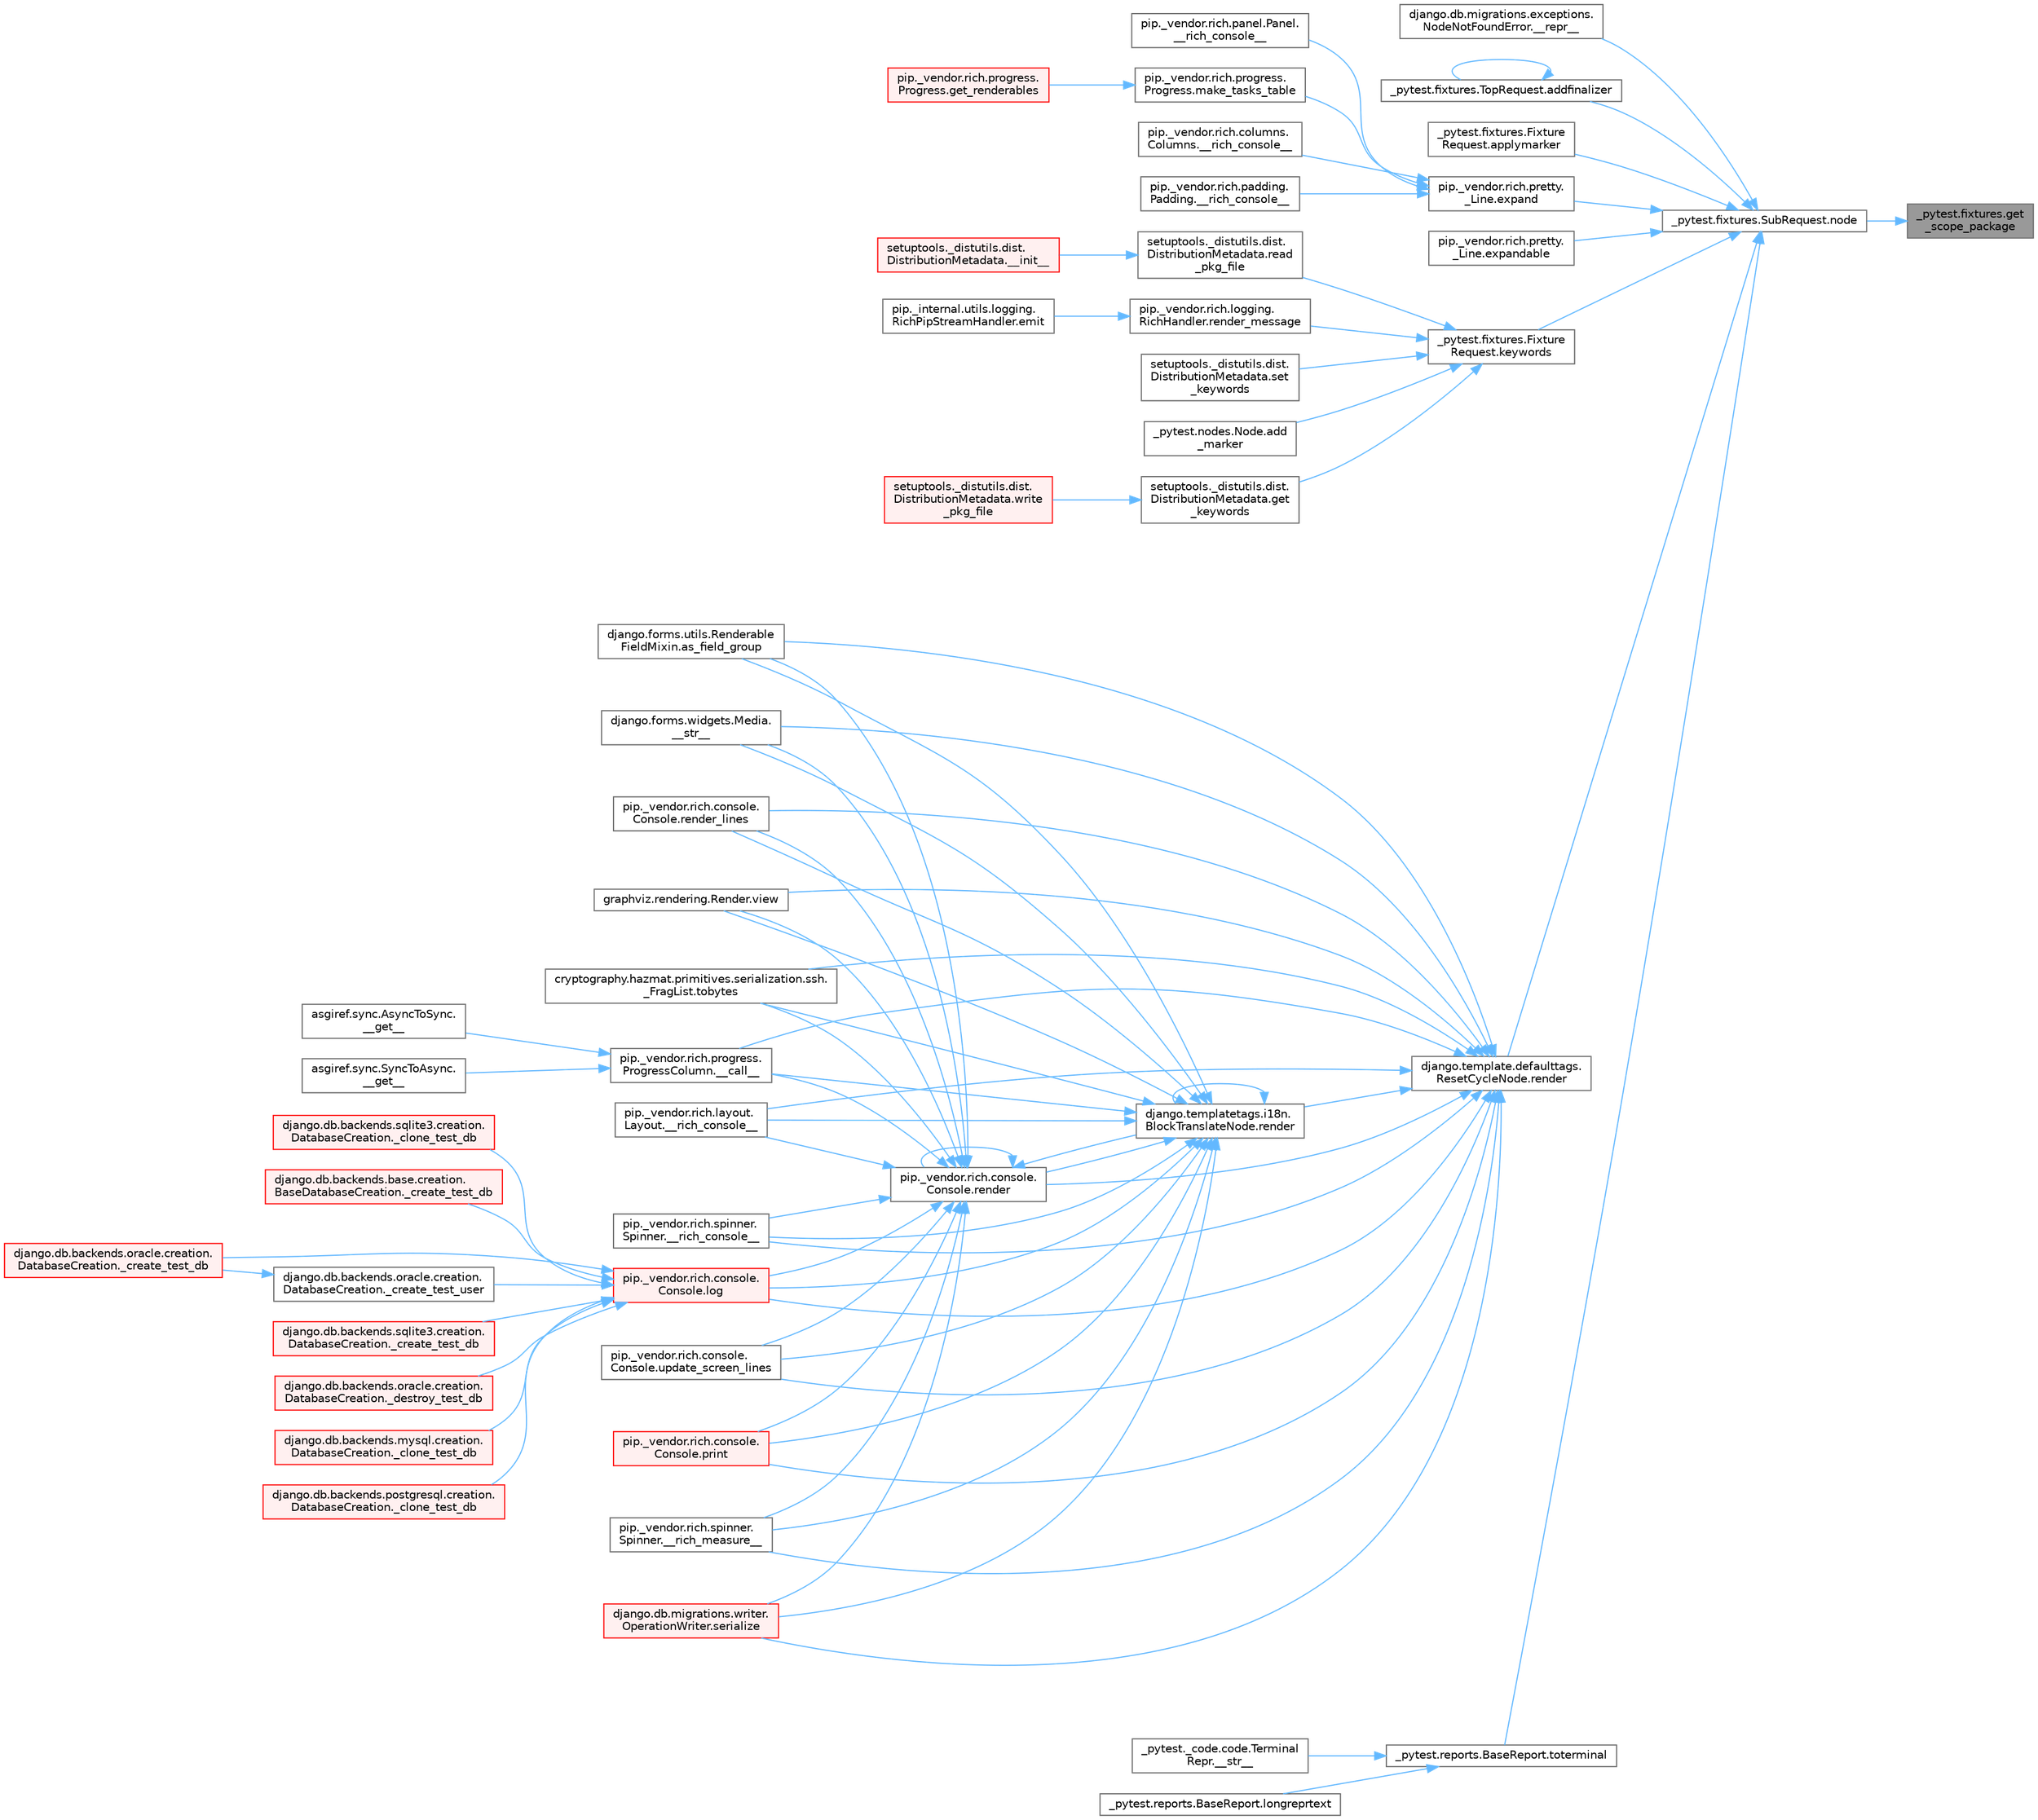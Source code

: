 digraph "_pytest.fixtures.get_scope_package"
{
 // LATEX_PDF_SIZE
  bgcolor="transparent";
  edge [fontname=Helvetica,fontsize=10,labelfontname=Helvetica,labelfontsize=10];
  node [fontname=Helvetica,fontsize=10,shape=box,height=0.2,width=0.4];
  rankdir="RL";
  Node1 [id="Node000001",label="_pytest.fixtures.get\l_scope_package",height=0.2,width=0.4,color="gray40", fillcolor="grey60", style="filled", fontcolor="black",tooltip=" "];
  Node1 -> Node2 [id="edge1_Node000001_Node000002",dir="back",color="steelblue1",style="solid",tooltip=" "];
  Node2 [id="Node000002",label="_pytest.fixtures.SubRequest.node",height=0.2,width=0.4,color="grey40", fillcolor="white", style="filled",URL="$class__pytest_1_1fixtures_1_1_sub_request.html#a7db106ca65e6a66a41699bbee5565c0a",tooltip=" "];
  Node2 -> Node3 [id="edge2_Node000002_Node000003",dir="back",color="steelblue1",style="solid",tooltip=" "];
  Node3 [id="Node000003",label="django.db.migrations.exceptions.\lNodeNotFoundError.__repr__",height=0.2,width=0.4,color="grey40", fillcolor="white", style="filled",URL="$classdjango_1_1db_1_1migrations_1_1exceptions_1_1_node_not_found_error.html#aeab1e400d86525529dba0a2e0c89b36b",tooltip=" "];
  Node2 -> Node4 [id="edge3_Node000002_Node000004",dir="back",color="steelblue1",style="solid",tooltip=" "];
  Node4 [id="Node000004",label="_pytest.fixtures.TopRequest.addfinalizer",height=0.2,width=0.4,color="grey40", fillcolor="white", style="filled",URL="$class__pytest_1_1fixtures_1_1_top_request.html#af4f7e35bebb757ed491840b002b88ad7",tooltip=" "];
  Node4 -> Node4 [id="edge4_Node000004_Node000004",dir="back",color="steelblue1",style="solid",tooltip=" "];
  Node2 -> Node5 [id="edge5_Node000002_Node000005",dir="back",color="steelblue1",style="solid",tooltip=" "];
  Node5 [id="Node000005",label="_pytest.fixtures.Fixture\lRequest.applymarker",height=0.2,width=0.4,color="grey40", fillcolor="white", style="filled",URL="$class__pytest_1_1fixtures_1_1_fixture_request.html#ac920f1ed17b45ce70be934c509d083a9",tooltip=" "];
  Node2 -> Node6 [id="edge6_Node000002_Node000006",dir="back",color="steelblue1",style="solid",tooltip=" "];
  Node6 [id="Node000006",label="pip._vendor.rich.pretty.\l_Line.expand",height=0.2,width=0.4,color="grey40", fillcolor="white", style="filled",URL="$classpip_1_1__vendor_1_1rich_1_1pretty_1_1___line.html#a41a6ede72c0e0f5e6077839374bbc730",tooltip=" "];
  Node6 -> Node7 [id="edge7_Node000006_Node000007",dir="back",color="steelblue1",style="solid",tooltip=" "];
  Node7 [id="Node000007",label="pip._vendor.rich.columns.\lColumns.__rich_console__",height=0.2,width=0.4,color="grey40", fillcolor="white", style="filled",URL="$classpip_1_1__vendor_1_1rich_1_1columns_1_1_columns.html#aaae297ec38827f15d1d15327be4e4a12",tooltip=" "];
  Node6 -> Node8 [id="edge8_Node000006_Node000008",dir="back",color="steelblue1",style="solid",tooltip=" "];
  Node8 [id="Node000008",label="pip._vendor.rich.padding.\lPadding.__rich_console__",height=0.2,width=0.4,color="grey40", fillcolor="white", style="filled",URL="$classpip_1_1__vendor_1_1rich_1_1padding_1_1_padding.html#a23e27b4fb591fa1a4b6a04c497729077",tooltip=" "];
  Node6 -> Node9 [id="edge9_Node000006_Node000009",dir="back",color="steelblue1",style="solid",tooltip=" "];
  Node9 [id="Node000009",label="pip._vendor.rich.panel.Panel.\l__rich_console__",height=0.2,width=0.4,color="grey40", fillcolor="white", style="filled",URL="$classpip_1_1__vendor_1_1rich_1_1panel_1_1_panel.html#a6c612abd2dc827e0625fba926d709fb6",tooltip=" "];
  Node6 -> Node10 [id="edge10_Node000006_Node000010",dir="back",color="steelblue1",style="solid",tooltip=" "];
  Node10 [id="Node000010",label="pip._vendor.rich.progress.\lProgress.make_tasks_table",height=0.2,width=0.4,color="grey40", fillcolor="white", style="filled",URL="$classpip_1_1__vendor_1_1rich_1_1progress_1_1_progress.html#a42f4570b586d6cc467773cc7303b830d",tooltip=" "];
  Node10 -> Node11 [id="edge11_Node000010_Node000011",dir="back",color="steelblue1",style="solid",tooltip=" "];
  Node11 [id="Node000011",label="pip._vendor.rich.progress.\lProgress.get_renderables",height=0.2,width=0.4,color="red", fillcolor="#FFF0F0", style="filled",URL="$classpip_1_1__vendor_1_1rich_1_1progress_1_1_progress.html#ae329cb9b10713e0971717cebcf2d234f",tooltip=" "];
  Node2 -> Node3184 [id="edge12_Node000002_Node003184",dir="back",color="steelblue1",style="solid",tooltip=" "];
  Node3184 [id="Node003184",label="pip._vendor.rich.pretty.\l_Line.expandable",height=0.2,width=0.4,color="grey40", fillcolor="white", style="filled",URL="$classpip_1_1__vendor_1_1rich_1_1pretty_1_1___line.html#a3249a1c8f8bc712ec116e52c47024fc6",tooltip=" "];
  Node2 -> Node3185 [id="edge13_Node000002_Node003185",dir="back",color="steelblue1",style="solid",tooltip=" "];
  Node3185 [id="Node003185",label="_pytest.fixtures.Fixture\lRequest.keywords",height=0.2,width=0.4,color="grey40", fillcolor="white", style="filled",URL="$class__pytest_1_1fixtures_1_1_fixture_request.html#a5f3dcdc2c5f89a17d0669f23412ea34b",tooltip=" "];
  Node3185 -> Node3186 [id="edge14_Node003185_Node003186",dir="back",color="steelblue1",style="solid",tooltip=" "];
  Node3186 [id="Node003186",label="_pytest.nodes.Node.add\l_marker",height=0.2,width=0.4,color="grey40", fillcolor="white", style="filled",URL="$class__pytest_1_1nodes_1_1_node.html#a7b6ae62bc760ed7c93532afb89e63c30",tooltip=" "];
  Node3185 -> Node3187 [id="edge15_Node003185_Node003187",dir="back",color="steelblue1",style="solid",tooltip=" "];
  Node3187 [id="Node003187",label="setuptools._distutils.dist.\lDistributionMetadata.get\l_keywords",height=0.2,width=0.4,color="grey40", fillcolor="white", style="filled",URL="$classsetuptools_1_1__distutils_1_1dist_1_1_distribution_metadata.html#ade85519fe7eeecaac4aaf57bafedbdf1",tooltip=" "];
  Node3187 -> Node598 [id="edge16_Node003187_Node000598",dir="back",color="steelblue1",style="solid",tooltip=" "];
  Node598 [id="Node000598",label="setuptools._distutils.dist.\lDistributionMetadata.write\l_pkg_file",height=0.2,width=0.4,color="red", fillcolor="#FFF0F0", style="filled",URL="$classsetuptools_1_1__distutils_1_1dist_1_1_distribution_metadata.html#a2a55009e9d487a82234459fb242f4be0",tooltip=" "];
  Node3185 -> Node774 [id="edge17_Node003185_Node000774",dir="back",color="steelblue1",style="solid",tooltip=" "];
  Node774 [id="Node000774",label="setuptools._distutils.dist.\lDistributionMetadata.read\l_pkg_file",height=0.2,width=0.4,color="grey40", fillcolor="white", style="filled",URL="$classsetuptools_1_1__distutils_1_1dist_1_1_distribution_metadata.html#a7efe01ce942992105bfa0866706a2f20",tooltip=" "];
  Node774 -> Node775 [id="edge18_Node000774_Node000775",dir="back",color="steelblue1",style="solid",tooltip=" "];
  Node775 [id="Node000775",label="setuptools._distutils.dist.\lDistributionMetadata.__init__",height=0.2,width=0.4,color="red", fillcolor="#FFF0F0", style="filled",URL="$classsetuptools_1_1__distutils_1_1dist_1_1_distribution_metadata.html#a9bb96b84b0e1b192123f7d73c778a97b",tooltip=" "];
  Node3185 -> Node3188 [id="edge19_Node003185_Node003188",dir="back",color="steelblue1",style="solid",tooltip=" "];
  Node3188 [id="Node003188",label="pip._vendor.rich.logging.\lRichHandler.render_message",height=0.2,width=0.4,color="grey40", fillcolor="white", style="filled",URL="$classpip_1_1__vendor_1_1rich_1_1logging_1_1_rich_handler.html#a9107db7a8c42f02d46e5b88f309d38c6",tooltip=" "];
  Node3188 -> Node587 [id="edge20_Node003188_Node000587",dir="back",color="steelblue1",style="solid",tooltip=" "];
  Node587 [id="Node000587",label="pip._internal.utils.logging.\lRichPipStreamHandler.emit",height=0.2,width=0.4,color="grey40", fillcolor="white", style="filled",URL="$classpip_1_1__internal_1_1utils_1_1logging_1_1_rich_pip_stream_handler.html#ad9f05ef5ca9f8e35a17f0786341ede5e",tooltip=" "];
  Node3185 -> Node3189 [id="edge21_Node003185_Node003189",dir="back",color="steelblue1",style="solid",tooltip=" "];
  Node3189 [id="Node003189",label="setuptools._distutils.dist.\lDistributionMetadata.set\l_keywords",height=0.2,width=0.4,color="grey40", fillcolor="white", style="filled",URL="$classsetuptools_1_1__distutils_1_1dist_1_1_distribution_metadata.html#ae3f1f722eb6246ce3b9ac2264ade8be8",tooltip=" "];
  Node2 -> Node3190 [id="edge22_Node000002_Node003190",dir="back",color="steelblue1",style="solid",tooltip=" "];
  Node3190 [id="Node003190",label="django.template.defaulttags.\lResetCycleNode.render",height=0.2,width=0.4,color="grey40", fillcolor="white", style="filled",URL="$classdjango_1_1template_1_1defaulttags_1_1_reset_cycle_node.html#ab092ee03071c930109576881ed934516",tooltip=" "];
  Node3190 -> Node62 [id="edge23_Node003190_Node000062",dir="back",color="steelblue1",style="solid",tooltip=" "];
  Node62 [id="Node000062",label="pip._vendor.rich.progress.\lProgressColumn.__call__",height=0.2,width=0.4,color="grey40", fillcolor="white", style="filled",URL="$classpip_1_1__vendor_1_1rich_1_1progress_1_1_progress_column.html#ae0c399be74222f949edb0fa5324cf6ea",tooltip=" "];
  Node62 -> Node63 [id="edge24_Node000062_Node000063",dir="back",color="steelblue1",style="solid",tooltip=" "];
  Node63 [id="Node000063",label="asgiref.sync.AsyncToSync.\l__get__",height=0.2,width=0.4,color="grey40", fillcolor="white", style="filled",URL="$classasgiref_1_1sync_1_1_async_to_sync.html#a23e9ef7a73da98dad9e3f4e65846969b",tooltip=" "];
  Node62 -> Node64 [id="edge25_Node000062_Node000064",dir="back",color="steelblue1",style="solid",tooltip=" "];
  Node64 [id="Node000064",label="asgiref.sync.SyncToAsync.\l__get__",height=0.2,width=0.4,color="grey40", fillcolor="white", style="filled",URL="$classasgiref_1_1sync_1_1_sync_to_async.html#aebdfbe3f01079a529fd2f39810597381",tooltip=" "];
  Node3190 -> Node65 [id="edge26_Node003190_Node000065",dir="back",color="steelblue1",style="solid",tooltip=" "];
  Node65 [id="Node000065",label="pip._vendor.rich.layout.\lLayout.__rich_console__",height=0.2,width=0.4,color="grey40", fillcolor="white", style="filled",URL="$classpip_1_1__vendor_1_1rich_1_1layout_1_1_layout.html#ac39cb3d17d2b0324ee1b0dada41a3ebd",tooltip=" "];
  Node3190 -> Node66 [id="edge27_Node003190_Node000066",dir="back",color="steelblue1",style="solid",tooltip=" "];
  Node66 [id="Node000066",label="pip._vendor.rich.spinner.\lSpinner.__rich_console__",height=0.2,width=0.4,color="grey40", fillcolor="white", style="filled",URL="$classpip_1_1__vendor_1_1rich_1_1spinner_1_1_spinner.html#a6883d8dced19ac48d4dfc74f776357fd",tooltip=" "];
  Node3190 -> Node67 [id="edge28_Node003190_Node000067",dir="back",color="steelblue1",style="solid",tooltip=" "];
  Node67 [id="Node000067",label="pip._vendor.rich.spinner.\lSpinner.__rich_measure__",height=0.2,width=0.4,color="grey40", fillcolor="white", style="filled",URL="$classpip_1_1__vendor_1_1rich_1_1spinner_1_1_spinner.html#a89745682c823c44a31bae8e8d07869f5",tooltip=" "];
  Node3190 -> Node68 [id="edge29_Node003190_Node000068",dir="back",color="steelblue1",style="solid",tooltip=" "];
  Node68 [id="Node000068",label="django.forms.widgets.Media.\l__str__",height=0.2,width=0.4,color="grey40", fillcolor="white", style="filled",URL="$classdjango_1_1forms_1_1widgets_1_1_media.html#ae1651710548a7d9f14f036d035012d21",tooltip=" "];
  Node3190 -> Node69 [id="edge30_Node003190_Node000069",dir="back",color="steelblue1",style="solid",tooltip=" "];
  Node69 [id="Node000069",label="django.forms.utils.Renderable\lFieldMixin.as_field_group",height=0.2,width=0.4,color="grey40", fillcolor="white", style="filled",URL="$classdjango_1_1forms_1_1utils_1_1_renderable_field_mixin.html#a1e9a1b4f790ea694431554267fd5d74c",tooltip=" "];
  Node3190 -> Node70 [id="edge31_Node003190_Node000070",dir="back",color="steelblue1",style="solid",tooltip=" "];
  Node70 [id="Node000070",label="pip._vendor.rich.console.\lConsole.log",height=0.2,width=0.4,color="red", fillcolor="#FFF0F0", style="filled",URL="$classpip_1_1__vendor_1_1rich_1_1console_1_1_console.html#af9c77e39f9413fc2b134c60cfa23b0f1",tooltip=" "];
  Node70 -> Node71 [id="edge32_Node000070_Node000071",dir="back",color="steelblue1",style="solid",tooltip=" "];
  Node71 [id="Node000071",label="django.db.backends.mysql.creation.\lDatabaseCreation._clone_test_db",height=0.2,width=0.4,color="red", fillcolor="#FFF0F0", style="filled",URL="$classdjango_1_1db_1_1backends_1_1mysql_1_1creation_1_1_database_creation.html#ab4d99b6a9b6a81141d0fba9440d91619",tooltip=" "];
  Node70 -> Node73 [id="edge33_Node000070_Node000073",dir="back",color="steelblue1",style="solid",tooltip=" "];
  Node73 [id="Node000073",label="django.db.backends.postgresql.creation.\lDatabaseCreation._clone_test_db",height=0.2,width=0.4,color="red", fillcolor="#FFF0F0", style="filled",URL="$classdjango_1_1db_1_1backends_1_1postgresql_1_1creation_1_1_database_creation.html#ab57e8a2ba94a8a4888fd435036b4c322",tooltip=" "];
  Node70 -> Node74 [id="edge34_Node000070_Node000074",dir="back",color="steelblue1",style="solid",tooltip=" "];
  Node74 [id="Node000074",label="django.db.backends.sqlite3.creation.\lDatabaseCreation._clone_test_db",height=0.2,width=0.4,color="red", fillcolor="#FFF0F0", style="filled",URL="$classdjango_1_1db_1_1backends_1_1sqlite3_1_1creation_1_1_database_creation.html#a43a28bd11187e2b0677fd0be7643387b",tooltip=" "];
  Node70 -> Node75 [id="edge35_Node000070_Node000075",dir="back",color="steelblue1",style="solid",tooltip=" "];
  Node75 [id="Node000075",label="django.db.backends.base.creation.\lBaseDatabaseCreation._create_test_db",height=0.2,width=0.4,color="red", fillcolor="#FFF0F0", style="filled",URL="$classdjango_1_1db_1_1backends_1_1base_1_1creation_1_1_base_database_creation.html#a3782aff49b95503af2f0e518a10dc22d",tooltip=" "];
  Node70 -> Node77 [id="edge36_Node000070_Node000077",dir="back",color="steelblue1",style="solid",tooltip=" "];
  Node77 [id="Node000077",label="django.db.backends.oracle.creation.\lDatabaseCreation._create_test_db",height=0.2,width=0.4,color="red", fillcolor="#FFF0F0", style="filled",URL="$classdjango_1_1db_1_1backends_1_1oracle_1_1creation_1_1_database_creation.html#aea03f2099a0f6691226755c6b60c133f",tooltip=" "];
  Node70 -> Node78 [id="edge37_Node000070_Node000078",dir="back",color="steelblue1",style="solid",tooltip=" "];
  Node78 [id="Node000078",label="django.db.backends.sqlite3.creation.\lDatabaseCreation._create_test_db",height=0.2,width=0.4,color="red", fillcolor="#FFF0F0", style="filled",URL="$classdjango_1_1db_1_1backends_1_1sqlite3_1_1creation_1_1_database_creation.html#a67d2c057a1e604f78b379e63cd6bff28",tooltip=" "];
  Node70 -> Node79 [id="edge38_Node000070_Node000079",dir="back",color="steelblue1",style="solid",tooltip=" "];
  Node79 [id="Node000079",label="django.db.backends.oracle.creation.\lDatabaseCreation._create_test_user",height=0.2,width=0.4,color="grey40", fillcolor="white", style="filled",URL="$classdjango_1_1db_1_1backends_1_1oracle_1_1creation_1_1_database_creation.html#a59ea754a7f0af2c6d24086c033e1a0dd",tooltip=" "];
  Node79 -> Node77 [id="edge39_Node000079_Node000077",dir="back",color="steelblue1",style="solid",tooltip=" "];
  Node70 -> Node80 [id="edge40_Node000070_Node000080",dir="back",color="steelblue1",style="solid",tooltip=" "];
  Node80 [id="Node000080",label="django.db.backends.oracle.creation.\lDatabaseCreation._destroy_test_db",height=0.2,width=0.4,color="red", fillcolor="#FFF0F0", style="filled",URL="$classdjango_1_1db_1_1backends_1_1oracle_1_1creation_1_1_database_creation.html#a08dd28500eb796fba820014d705845e1",tooltip=" "];
  Node3190 -> Node458 [id="edge41_Node003190_Node000458",dir="back",color="steelblue1",style="solid",tooltip=" "];
  Node458 [id="Node000458",label="pip._vendor.rich.console.\lConsole.print",height=0.2,width=0.4,color="red", fillcolor="#FFF0F0", style="filled",URL="$classpip_1_1__vendor_1_1rich_1_1console_1_1_console.html#af954370cdbb49236b597f2c11064549d",tooltip=" "];
  Node3190 -> Node540 [id="edge42_Node003190_Node000540",dir="back",color="steelblue1",style="solid",tooltip=" "];
  Node540 [id="Node000540",label="django.templatetags.i18n.\lBlockTranslateNode.render",height=0.2,width=0.4,color="grey40", fillcolor="white", style="filled",URL="$classdjango_1_1templatetags_1_1i18n_1_1_block_translate_node.html#aaf05bebfd02c1c4b676387ada0357832",tooltip=" "];
  Node540 -> Node62 [id="edge43_Node000540_Node000062",dir="back",color="steelblue1",style="solid",tooltip=" "];
  Node540 -> Node65 [id="edge44_Node000540_Node000065",dir="back",color="steelblue1",style="solid",tooltip=" "];
  Node540 -> Node66 [id="edge45_Node000540_Node000066",dir="back",color="steelblue1",style="solid",tooltip=" "];
  Node540 -> Node67 [id="edge46_Node000540_Node000067",dir="back",color="steelblue1",style="solid",tooltip=" "];
  Node540 -> Node68 [id="edge47_Node000540_Node000068",dir="back",color="steelblue1",style="solid",tooltip=" "];
  Node540 -> Node69 [id="edge48_Node000540_Node000069",dir="back",color="steelblue1",style="solid",tooltip=" "];
  Node540 -> Node70 [id="edge49_Node000540_Node000070",dir="back",color="steelblue1",style="solid",tooltip=" "];
  Node540 -> Node458 [id="edge50_Node000540_Node000458",dir="back",color="steelblue1",style="solid",tooltip=" "];
  Node540 -> Node540 [id="edge51_Node000540_Node000540",dir="back",color="steelblue1",style="solid",tooltip=" "];
  Node540 -> Node541 [id="edge52_Node000540_Node000541",dir="back",color="steelblue1",style="solid",tooltip=" "];
  Node541 [id="Node000541",label="pip._vendor.rich.console.\lConsole.render",height=0.2,width=0.4,color="grey40", fillcolor="white", style="filled",URL="$classpip_1_1__vendor_1_1rich_1_1console_1_1_console.html#a9551b8254c573105adde80622393a938",tooltip=" "];
  Node541 -> Node62 [id="edge53_Node000541_Node000062",dir="back",color="steelblue1",style="solid",tooltip=" "];
  Node541 -> Node65 [id="edge54_Node000541_Node000065",dir="back",color="steelblue1",style="solid",tooltip=" "];
  Node541 -> Node66 [id="edge55_Node000541_Node000066",dir="back",color="steelblue1",style="solid",tooltip=" "];
  Node541 -> Node67 [id="edge56_Node000541_Node000067",dir="back",color="steelblue1",style="solid",tooltip=" "];
  Node541 -> Node68 [id="edge57_Node000541_Node000068",dir="back",color="steelblue1",style="solid",tooltip=" "];
  Node541 -> Node69 [id="edge58_Node000541_Node000069",dir="back",color="steelblue1",style="solid",tooltip=" "];
  Node541 -> Node70 [id="edge59_Node000541_Node000070",dir="back",color="steelblue1",style="solid",tooltip=" "];
  Node541 -> Node458 [id="edge60_Node000541_Node000458",dir="back",color="steelblue1",style="solid",tooltip=" "];
  Node541 -> Node540 [id="edge61_Node000541_Node000540",dir="back",color="steelblue1",style="solid",tooltip=" "];
  Node541 -> Node541 [id="edge62_Node000541_Node000541",dir="back",color="steelblue1",style="solid",tooltip=" "];
  Node541 -> Node542 [id="edge63_Node000541_Node000542",dir="back",color="steelblue1",style="solid",tooltip=" "];
  Node542 [id="Node000542",label="pip._vendor.rich.console.\lConsole.render_lines",height=0.2,width=0.4,color="grey40", fillcolor="white", style="filled",URL="$classpip_1_1__vendor_1_1rich_1_1console_1_1_console.html#a5818808a49db20c5bee6986425f96f14",tooltip=" "];
  Node541 -> Node543 [id="edge64_Node000541_Node000543",dir="back",color="steelblue1",style="solid",tooltip=" "];
  Node543 [id="Node000543",label="django.db.migrations.writer.\lOperationWriter.serialize",height=0.2,width=0.4,color="red", fillcolor="#FFF0F0", style="filled",URL="$classdjango_1_1db_1_1migrations_1_1writer_1_1_operation_writer.html#a866e8d13e1c54a35d74e9a6b0383b2f8",tooltip=" "];
  Node541 -> Node615 [id="edge65_Node000541_Node000615",dir="back",color="steelblue1",style="solid",tooltip=" "];
  Node615 [id="Node000615",label="cryptography.hazmat.primitives.serialization.ssh.\l_FragList.tobytes",height=0.2,width=0.4,color="grey40", fillcolor="white", style="filled",URL="$classcryptography_1_1hazmat_1_1primitives_1_1serialization_1_1ssh_1_1___frag_list.html#a195dd4e7c741624829a13af53fa3de38",tooltip=" "];
  Node541 -> Node616 [id="edge66_Node000541_Node000616",dir="back",color="steelblue1",style="solid",tooltip=" "];
  Node616 [id="Node000616",label="pip._vendor.rich.console.\lConsole.update_screen_lines",height=0.2,width=0.4,color="grey40", fillcolor="white", style="filled",URL="$classpip_1_1__vendor_1_1rich_1_1console_1_1_console.html#a21cfe5af86ec7533f23d45fe2969817e",tooltip=" "];
  Node541 -> Node617 [id="edge67_Node000541_Node000617",dir="back",color="steelblue1",style="solid",tooltip=" "];
  Node617 [id="Node000617",label="graphviz.rendering.Render.view",height=0.2,width=0.4,color="grey40", fillcolor="white", style="filled",URL="$classgraphviz_1_1rendering_1_1_render.html#a53169c422996b9a7e92b5580c13914e2",tooltip=" "];
  Node540 -> Node542 [id="edge68_Node000540_Node000542",dir="back",color="steelblue1",style="solid",tooltip=" "];
  Node540 -> Node543 [id="edge69_Node000540_Node000543",dir="back",color="steelblue1",style="solid",tooltip=" "];
  Node540 -> Node615 [id="edge70_Node000540_Node000615",dir="back",color="steelblue1",style="solid",tooltip=" "];
  Node540 -> Node616 [id="edge71_Node000540_Node000616",dir="back",color="steelblue1",style="solid",tooltip=" "];
  Node540 -> Node617 [id="edge72_Node000540_Node000617",dir="back",color="steelblue1",style="solid",tooltip=" "];
  Node3190 -> Node541 [id="edge73_Node003190_Node000541",dir="back",color="steelblue1",style="solid",tooltip=" "];
  Node3190 -> Node542 [id="edge74_Node003190_Node000542",dir="back",color="steelblue1",style="solid",tooltip=" "];
  Node3190 -> Node543 [id="edge75_Node003190_Node000543",dir="back",color="steelblue1",style="solid",tooltip=" "];
  Node3190 -> Node615 [id="edge76_Node003190_Node000615",dir="back",color="steelblue1",style="solid",tooltip=" "];
  Node3190 -> Node616 [id="edge77_Node003190_Node000616",dir="back",color="steelblue1",style="solid",tooltip=" "];
  Node3190 -> Node617 [id="edge78_Node003190_Node000617",dir="back",color="steelblue1",style="solid",tooltip=" "];
  Node2 -> Node3191 [id="edge79_Node000002_Node003191",dir="back",color="steelblue1",style="solid",tooltip=" "];
  Node3191 [id="Node003191",label="_pytest.reports.BaseReport.toterminal",height=0.2,width=0.4,color="grey40", fillcolor="white", style="filled",URL="$class__pytest_1_1reports_1_1_base_report.html#abaf8662ade1b66885f20565d1f827730",tooltip=" "];
  Node3191 -> Node418 [id="edge80_Node003191_Node000418",dir="back",color="steelblue1",style="solid",tooltip=" "];
  Node418 [id="Node000418",label="_pytest._code.code.Terminal\lRepr.__str__",height=0.2,width=0.4,color="grey40", fillcolor="white", style="filled",URL="$class__pytest_1_1__code_1_1code_1_1_terminal_repr.html#aef1f1749916d878f9f0d24453560f472",tooltip=" "];
  Node3191 -> Node419 [id="edge81_Node003191_Node000419",dir="back",color="steelblue1",style="solid",tooltip=" "];
  Node419 [id="Node000419",label="_pytest.reports.BaseReport.longreprtext",height=0.2,width=0.4,color="grey40", fillcolor="white", style="filled",URL="$class__pytest_1_1reports_1_1_base_report.html#abfac6852b91059f33baf2012e9119c44",tooltip=" "];
}

